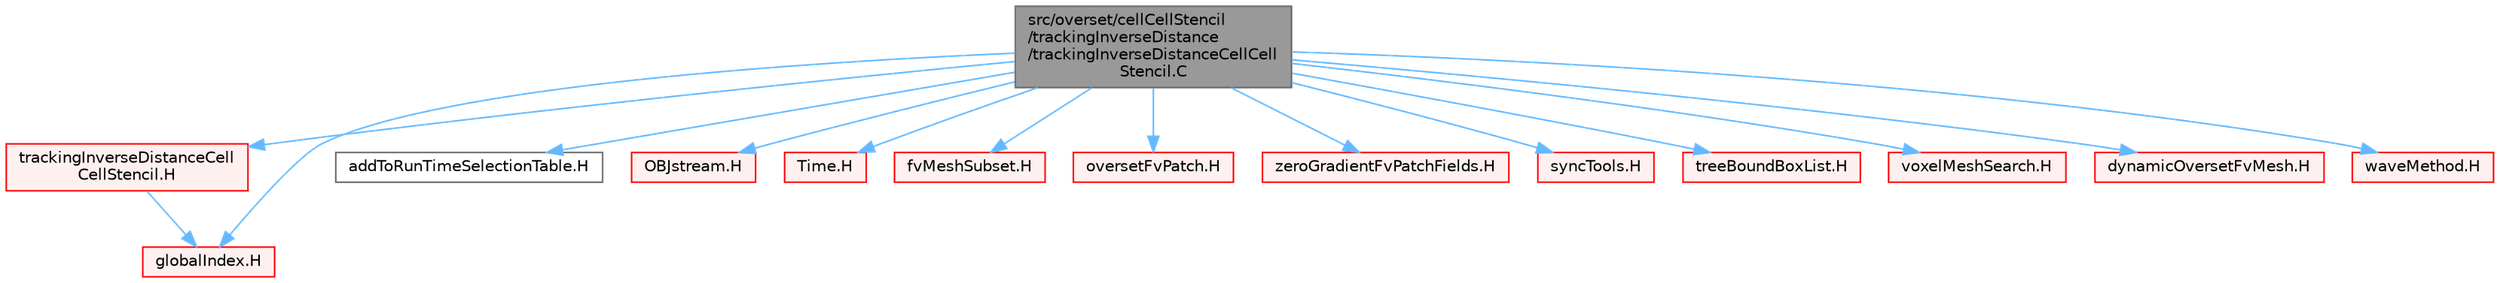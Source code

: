 digraph "src/overset/cellCellStencil/trackingInverseDistance/trackingInverseDistanceCellCellStencil.C"
{
 // LATEX_PDF_SIZE
  bgcolor="transparent";
  edge [fontname=Helvetica,fontsize=10,labelfontname=Helvetica,labelfontsize=10];
  node [fontname=Helvetica,fontsize=10,shape=box,height=0.2,width=0.4];
  Node1 [id="Node000001",label="src/overset/cellCellStencil\l/trackingInverseDistance\l/trackingInverseDistanceCellCell\lStencil.C",height=0.2,width=0.4,color="gray40", fillcolor="grey60", style="filled", fontcolor="black",tooltip=" "];
  Node1 -> Node2 [id="edge1_Node000001_Node000002",color="steelblue1",style="solid",tooltip=" "];
  Node2 [id="Node000002",label="trackingInverseDistanceCell\lCellStencil.H",height=0.2,width=0.4,color="red", fillcolor="#FFF0F0", style="filled",URL="$trackingInverseDistanceCellCellStencil_8H.html",tooltip=" "];
  Node2 -> Node404 [id="edge2_Node000002_Node000404",color="steelblue1",style="solid",tooltip=" "];
  Node404 [id="Node000404",label="globalIndex.H",height=0.2,width=0.4,color="red", fillcolor="#FFF0F0", style="filled",URL="$globalIndex_8H.html",tooltip=" "];
  Node1 -> Node408 [id="edge3_Node000001_Node000408",color="steelblue1",style="solid",tooltip=" "];
  Node408 [id="Node000408",label="addToRunTimeSelectionTable.H",height=0.2,width=0.4,color="grey40", fillcolor="white", style="filled",URL="$addToRunTimeSelectionTable_8H.html",tooltip="Macros for easy insertion into run-time selection tables."];
  Node1 -> Node409 [id="edge4_Node000001_Node000409",color="steelblue1",style="solid",tooltip=" "];
  Node409 [id="Node000409",label="OBJstream.H",height=0.2,width=0.4,color="red", fillcolor="#FFF0F0", style="filled",URL="$OBJstream_8H.html",tooltip=" "];
  Node1 -> Node418 [id="edge5_Node000001_Node000418",color="steelblue1",style="solid",tooltip=" "];
  Node418 [id="Node000418",label="Time.H",height=0.2,width=0.4,color="red", fillcolor="#FFF0F0", style="filled",URL="$Time_8H.html",tooltip=" "];
  Node1 -> Node444 [id="edge6_Node000001_Node000444",color="steelblue1",style="solid",tooltip=" "];
  Node444 [id="Node000444",label="fvMeshSubset.H",height=0.2,width=0.4,color="red", fillcolor="#FFF0F0", style="filled",URL="$fvMeshSubset_8H.html",tooltip=" "];
  Node1 -> Node404 [id="edge7_Node000001_Node000404",color="steelblue1",style="solid",tooltip=" "];
  Node1 -> Node451 [id="edge8_Node000001_Node000451",color="steelblue1",style="solid",tooltip=" "];
  Node451 [id="Node000451",label="oversetFvPatch.H",height=0.2,width=0.4,color="red", fillcolor="#FFF0F0", style="filled",URL="$oversetFvPatch_8H.html",tooltip=" "];
  Node1 -> Node455 [id="edge9_Node000001_Node000455",color="steelblue1",style="solid",tooltip=" "];
  Node455 [id="Node000455",label="zeroGradientFvPatchFields.H",height=0.2,width=0.4,color="red", fillcolor="#FFF0F0", style="filled",URL="$zeroGradientFvPatchFields_8H.html",tooltip=" "];
  Node1 -> Node457 [id="edge10_Node000001_Node000457",color="steelblue1",style="solid",tooltip=" "];
  Node457 [id="Node000457",label="syncTools.H",height=0.2,width=0.4,color="red", fillcolor="#FFF0F0", style="filled",URL="$syncTools_8H.html",tooltip=" "];
  Node1 -> Node397 [id="edge11_Node000001_Node000397",color="steelblue1",style="solid",tooltip=" "];
  Node397 [id="Node000397",label="treeBoundBoxList.H",height=0.2,width=0.4,color="red", fillcolor="#FFF0F0", style="filled",URL="$treeBoundBoxList_8H.html",tooltip=" "];
  Node1 -> Node458 [id="edge12_Node000001_Node000458",color="steelblue1",style="solid",tooltip=" "];
  Node458 [id="Node000458",label="voxelMeshSearch.H",height=0.2,width=0.4,color="red", fillcolor="#FFF0F0", style="filled",URL="$voxelMeshSearch_8H.html",tooltip=" "];
  Node1 -> Node459 [id="edge13_Node000001_Node000459",color="steelblue1",style="solid",tooltip=" "];
  Node459 [id="Node000459",label="dynamicOversetFvMesh.H",height=0.2,width=0.4,color="red", fillcolor="#FFF0F0", style="filled",URL="$dynamicOversetFvMesh_8H.html",tooltip=" "];
  Node1 -> Node470 [id="edge14_Node000001_Node000470",color="steelblue1",style="solid",tooltip=" "];
  Node470 [id="Node000470",label="waveMethod.H",height=0.2,width=0.4,color="red", fillcolor="#FFF0F0", style="filled",URL="$waveMethod_8H.html",tooltip=" "];
}
